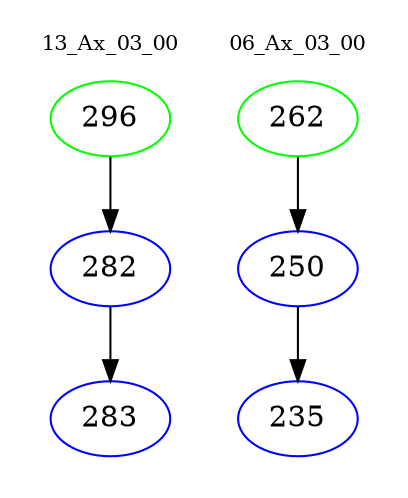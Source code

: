 digraph{
subgraph cluster_0 {
color = white
label = "13_Ax_03_00";
fontsize=10;
T0_296 [label="296", color="green"]
T0_296 -> T0_282 [color="black"]
T0_282 [label="282", color="blue"]
T0_282 -> T0_283 [color="black"]
T0_283 [label="283", color="blue"]
}
subgraph cluster_1 {
color = white
label = "06_Ax_03_00";
fontsize=10;
T1_262 [label="262", color="green"]
T1_262 -> T1_250 [color="black"]
T1_250 [label="250", color="blue"]
T1_250 -> T1_235 [color="black"]
T1_235 [label="235", color="blue"]
}
}
